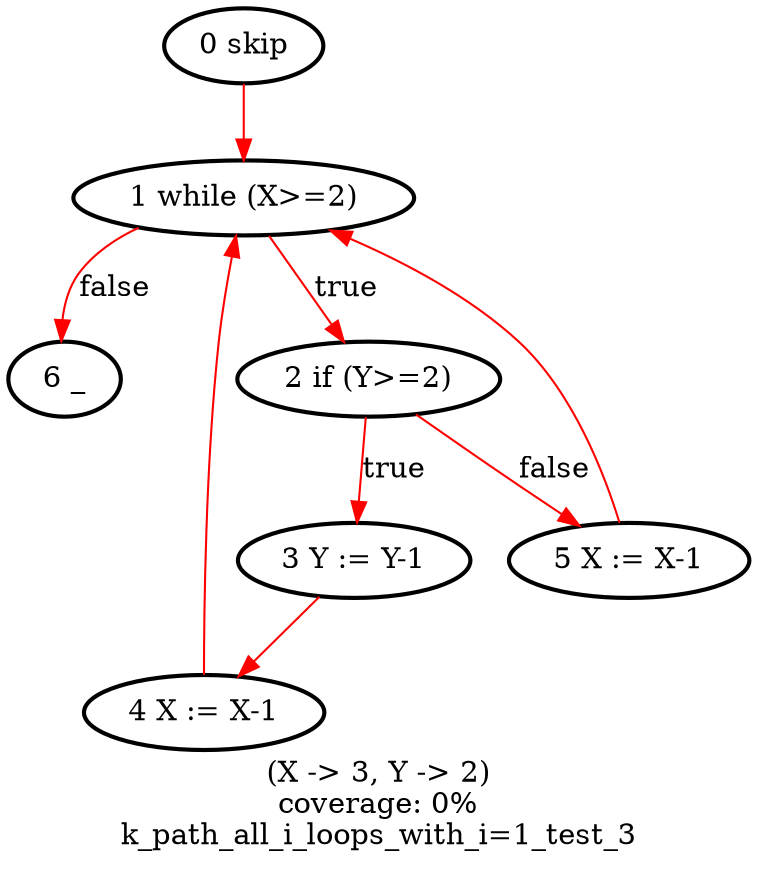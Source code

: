 digraph "k_path_all_i_loops_with_i=1_test_3" {
	label = "(X -> 3, Y -> 2)
coverage: 0%
k_path_all_i_loops_with_i=1_test_3"
	"1 while (X>=2)" -> "6 _" [label = false, color = red]
	"4 X := X-1" [style = bold]
	"3 Y := Y-1" [style = bold]
	"5 X := X-1" [style = bold]
	"2 if (Y>=2)" [style = bold]
	"2 if (Y>=2)" -> "5 X := X-1" [label = false, color = red]
	"6 _" [style = bold]
	"1 while (X>=2)" [style = bold]
	"0 skip" [style = bold]
	"2 if (Y>=2)" -> "3 Y := Y-1" [label = true, color = red]
	"3 Y := Y-1" -> "4 X := X-1" [color = red]
	"1 while (X>=2)" -> "2 if (Y>=2)" [label = true, color = red]
	"0 skip" -> "1 while (X>=2)" [color = red]
	"4 X := X-1" -> "1 while (X>=2)" [color = red]
	"5 X := X-1" -> "1 while (X>=2)" [color = red]
}